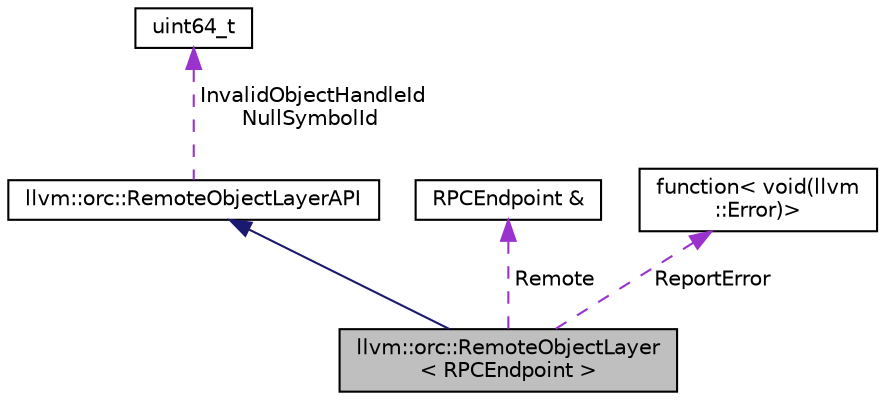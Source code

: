 digraph "llvm::orc::RemoteObjectLayer&lt; RPCEndpoint &gt;"
{
 // LATEX_PDF_SIZE
  bgcolor="transparent";
  edge [fontname="Helvetica",fontsize="10",labelfontname="Helvetica",labelfontsize="10"];
  node [fontname="Helvetica",fontsize="10",shape="box"];
  Node1 [label="llvm::orc::RemoteObjectLayer\l\< RPCEndpoint \>",height=0.2,width=0.4,color="black", fillcolor="grey75", style="filled", fontcolor="black",tooltip="Base class containing common utilities for RemoteObjectClientLayer and RemoteObjectServerLayer."];
  Node2 -> Node1 [dir="back",color="midnightblue",fontsize="10",style="solid",fontname="Helvetica"];
  Node2 [label="llvm::orc::RemoteObjectLayerAPI",height=0.2,width=0.4,color="black",URL="$classllvm_1_1orc_1_1RemoteObjectLayerAPI.html",tooltip="RPC API needed by RemoteObjectClientLayer and RemoteObjectServerLayer."];
  Node3 -> Node2 [dir="back",color="darkorchid3",fontsize="10",style="dashed",label=" InvalidObjectHandleId\nNullSymbolId" ,fontname="Helvetica"];
  Node3 [label="uint64_t",height=0.2,width=0.4,color="black",tooltip=" "];
  Node4 -> Node1 [dir="back",color="darkorchid3",fontsize="10",style="dashed",label=" Remote" ,fontname="Helvetica"];
  Node4 [label="RPCEndpoint &",height=0.2,width=0.4,color="black",tooltip=" "];
  Node5 -> Node1 [dir="back",color="darkorchid3",fontsize="10",style="dashed",label=" ReportError" ,fontname="Helvetica"];
  Node5 [label="function\< void(llvm\l::Error)\>",height=0.2,width=0.4,color="black",tooltip=" "];
}
